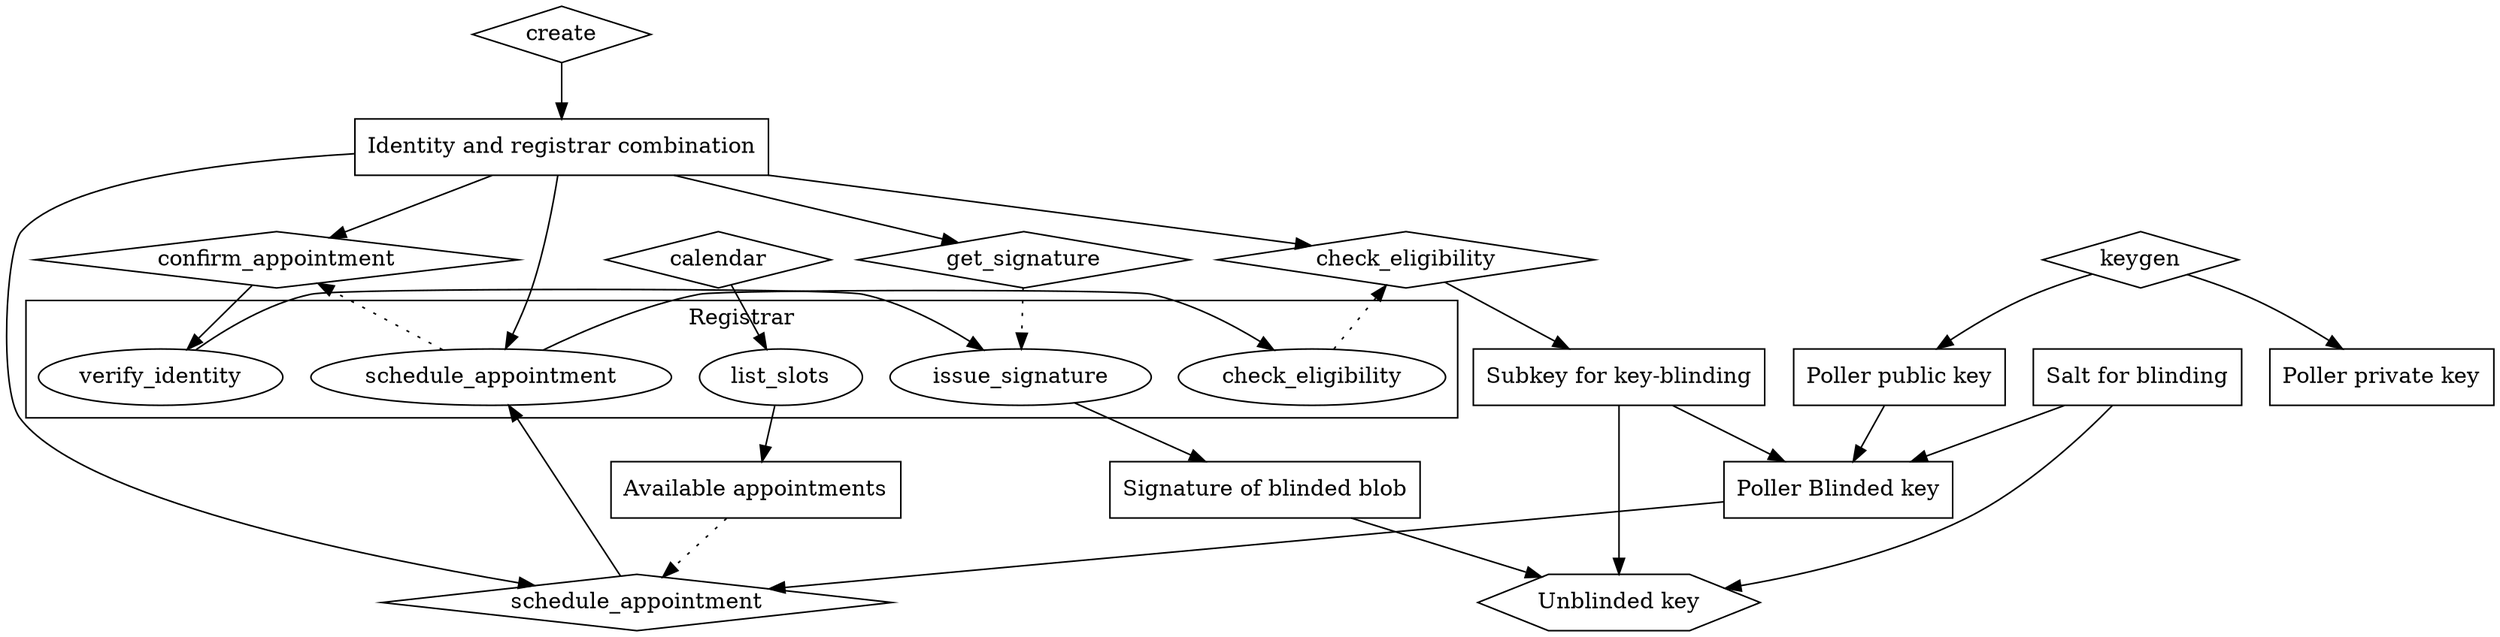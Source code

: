 // Registrar process
digraph {
  subgraph cluster_Registrar {
    label="Registrar"
    r_list_slots [label="list_slots"]
    r_schedule_appointment [label="schedule_appointment"]
    r_verify_identity [label="verify_identity"]
    r_check_eligibility [label="check_eligibility"]
    r_issue_signature [label="issue_signature"]
    r_schedule_appointment -> r_check_eligibility [constraint="false"]
    r_verify_identity -> r_issue_signature [constraint="false"]
  }

  // Step 1
  create [shape="diamond"]
  Identity [label="Identity and registrar combination" shape="box"]

  create -> Identity

  keygen [shape="diamond"]
  Public [label="Poller public key" shape="box"]
  Private [label="Poller private key" shape="box"]

  keygen -> Public
  keygen -> Private

  calendar [shape="diamond"]
  Appointments [label="Available appointments" shape="box"]
  calendar -> r_list_slots -> Appointments

  Appointments -> schedule_appointment [style="dotted"]
  Identity -> r_schedule_appointment

  CheckEligibility [label="check_eligibility" shape="diamond"]
  r_check_eligibility -> CheckEligibility [style="dotted"]
  Identity -> CheckEligibility -> Subkey

  Subkey [label="Subkey for key-blinding" shape="box"]
  Salt [label="Salt for blinding" shape="box"]

  Blinded [label="Poller Blinded key" shape="box"]
  Subkey -> Blinded
  Salt -> Blinded
  Public -> Blinded

  schedule_appointment [shape="diamond"]
  Identity -> schedule_appointment
  Blinded  -> schedule_appointment -> r_schedule_appointment
  r_schedule_appointment -> confirm_appointment [style="dotted"]
  Identity -> confirm_appointment
  confirm_appointment [shape="diamond"]

  // Step 2
  confirm_appointment -> r_verify_identity
  Identity -> get_signature
  get_signature [shape="diamond"]
  get_signature -> r_issue_signature [style=dotted]
  r_issue_signature -> SignedBlinded
  SignedBlinded [label="Signature of blinded blob" shape="box"]

  Salt -> Unblinded
  Subkey -> Unblinded
  SignedBlinded -> Unblinded

  Unblinded [shape="hexagon" label="Unblinded key"]
}
